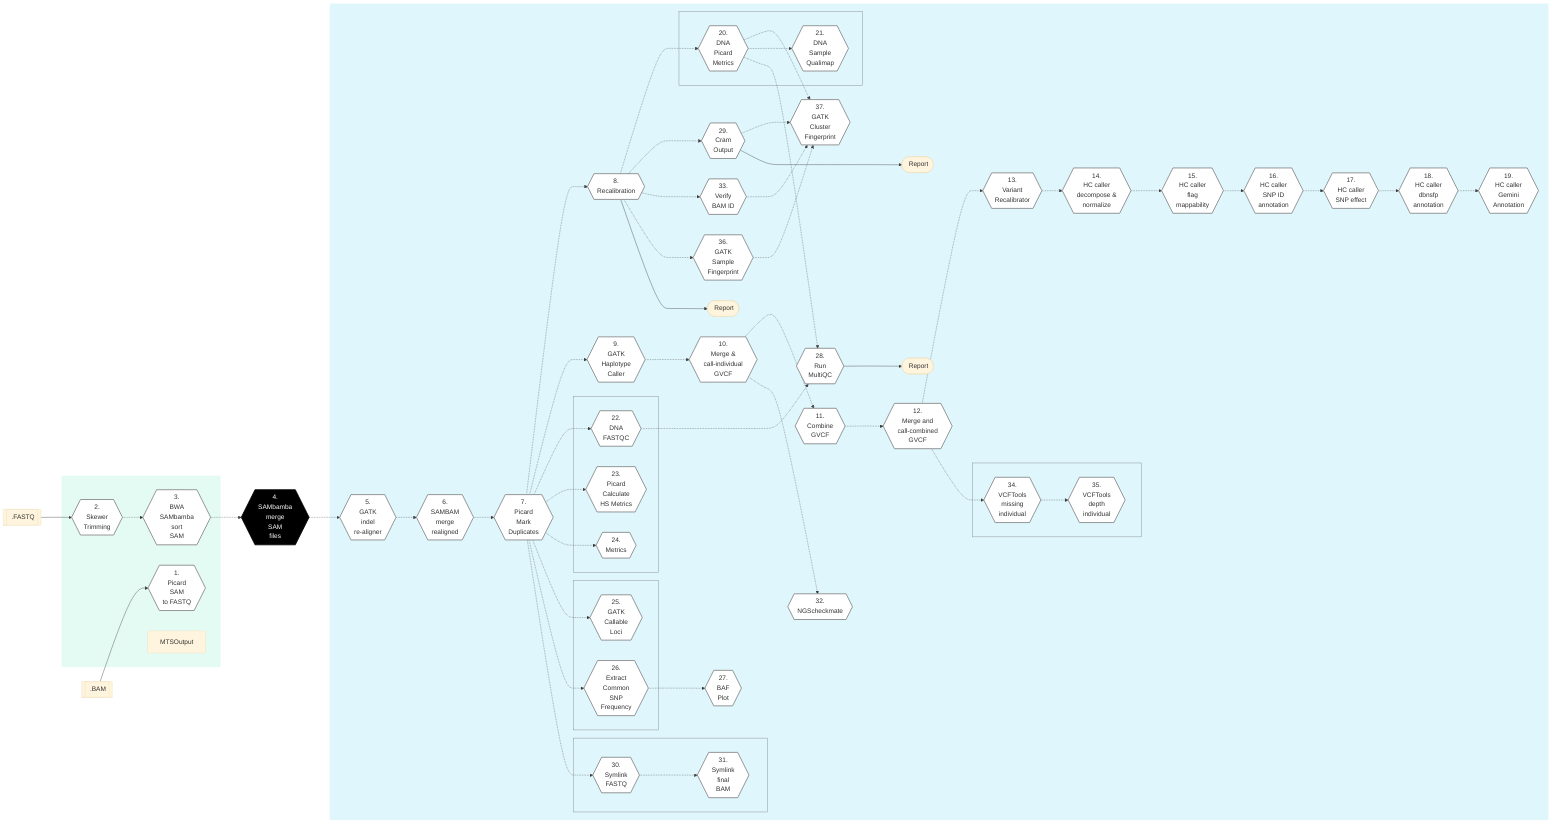 %%{init: {'theme': 'base', 'themeVariables': { 'lineColor': '#404040'}}}%%

        %% GenPipes Schema for Covseq.py
        %% Ref: https://bitbucket.org/mugqic/genpipes/src/master/pipelines/dnaseq/
        %% Author Shaloo Shalini <shalz@hotmail.com>
        %% -t MUGQIC

        graph LR
        Node1{{ 1. <br/> Picard <br/>SAM <br/>to FASTQ }}:::nodefill
        Node2{{ 2. <br/> Skewer <br/>Trimming }}:::nodefill
        Node3{{ 3. <br/> BWA <br/>SAMbamba <br/>sort <br/>SAM }}:::nodefill
        Node4{{ 4. <br/> SAMbamba <br/>merge <br/>SAM <br/>files }}:::nodefillblack
        Node5{{ 5. <br/> GATK <br/>indel <br/>re-aligner }}:::nodefill
        Node6{{ 6. <br/> SAMBAM <br/>merge <br/>realigned }}:::nodefill
        Node7{{ 7. <br/> Picard <br/>Mark <br/>Duplicates }}:::nodefill
        Node8{{ 8. <br/> Recalibration }}:::nodefill
        Node9{{ 9. <br/> GATK <br/>Haplotype <br/>Caller }}:::nodefill
        Node10{{ 10. <br/> Merge & <br/>call-individual <br/>GVCF}}:::nodefill
        Node11{{ 11. <br/> Combine <br/>GVCF }}:::nodefill
        Node12{{ 12. <br/> Merge and <br/>call-combined <br/>GVCF }}:::nodefill
        Node13{{ 13. <br/> Variant <br/>Recalibrator }}:::nodefill
        Node14{{ 14. <br/> HC caller <br/>decompose & <br/>normalize }}:::nodefill
        Node15{{ 15. <br/> HC caller <br/>flag <br/>mappability }}:::nodefill
        Node16{{ 16. <br/> HC caller <br/>SNP ID <br/>annotation }}:::nodefill
        Node17{{ 17. <br/> HC caller <br/>SNP effect  }}:::nodefill
        Node18{{ 18. <br/> HC caller <br/>dbnsfp <br/>annotation }}:::nodefill
        Node19{{ 19. <br/> HC caller <br/>Gemini <br/>Annotation }}:::nodefill
        Node20{{ 20. <br/> DNA <br/>Picard <br/>Metrics }}:::nodefill
        Node21{{ 21. <br/> DNA <br/>Sample <br/>Qualimap }}:::nodefill
        Node22{{ 22. <br/> DNA <br/>FASTQC }}:::nodefill
        Node23{{ 23. <br/> Picard <br/>Calculate <br/>HS Metrics }}:::nodefill
        Node24{{ 24. <br/> Metrics }}:::nodefill
        Node25{{ 25. <br/> GATK <br/>Callable <br/>Loci }}:::nodefill
        Node26{{ 26. <br/> Extract <br/>Common <br/>SNP <br/>Frequency }}:::nodefill
        Node27{{ 27. <br/> BAF <br/>Plot }}:::nodefill
        Node28{{ 28. <br/> Run <br/>MultiQC }}:::nodefill
        Node29{{ 29. <br/> Cram <br/>Output }}:::nodefill
        Node30{{ 30. <br/> Symlink <br/>FASTQ }}:::nodefill
        Node31{{ 31. <br/> Symlink <br/>final <br/>BAM }}:::nodefill
        Node32{{ 32. <br/> NGScheckmate }}:::nodefill
        Node33{{ 33. <br/> Verify <br/>BAM ID }}:::nodefill
        Node34{{ 34. <br/> VCFTools <br/>missing <br/>individual }}:::nodefill
        Node35{{ 35. <br/> VCFTools <br/>depth <br/>individual }}:::nodefill
        Node36{{ 36. <br/> GATK <br/>Sample <br/>Fingerprint }}:::nodefill
        Node37{{ 37. <br/> GATK <br/>Cluster <br/>Fingerprint }}:::nodefill

        Input1[[fa:fa-file-archive-o .BAM]]
        Input2[[fa:fa-file-archive-o .FASTQ]]

        RecalibOP([fa:fa-sticky-note-o Report ])
        MultiQCOP([fa:fa-sticky-note-o Report ])
        CramOP([fa:fa-sticky-note-o Report ])

        Input1 --> Node1
        Input2 --> Node2

        Node2 -.-> Node3 -.-> Node4 -.-> Node5 -.-> Node6 -.-> Node7
        Node7 -.-> Node8 & Node9 & Node22 & Node23 & Node24 & Node25 & Node26 & Node30
        Node9 -.-> Node10 -.-> Node11 -.-> Node12 -.-> Node13 -.-> Node14 -.-> Node15 -.-> Node16 -.-> Node17 -.-> Node18 -.-> Node19
        Node8 -.-> Node20 & Node29 & Node33 & Node36 -.-> Node37
        Node10 -.-> Node32
        Node12 -.-> Node34
        Node20 -.-> Node21 & Node28
        Node22 -.-> Node28
        Node26 -.-> Node27
        Node30 -.-> Node31
        Node34 -.-> Node35

        Node8 --> RecalibOP
        Node28 --> MultiQCOP
        Node29 ---> CramOP

        subgraph readSetSteps[" "]
          Node1
          Node2
          Node3
          MTSOutput
        end
        subgraph sampleSetSteps[" "]
          Node5
          Node6
          Node7
          Node8
          Node9
          Node10
          Node11
          Node12
          Node13
          Node14
          Node15
          Node16
          Node17
          Node18
          Node19
          Node20
          Node21
          Node22
          Node23
          Node24
          Node25
          Node26
          Node27
          Node28
          Node29
          Node30
          Node31
          Node32
          Node33
          Node34
          Node35
          Node36
          Node37
          subgraph combo2021[" "]
            Node20
            Node21
          end
          subgraph combo222324[" "]
            Node22
            Node23
            Node24
          end
          subgraph combo2526[" "]
            Node25
            Node26
          end
          subgraph combo3031[" "]
            Node30
            Node31
          end
          subgraph combo3435[" "]
            Node34
            Node35
          end
          RecalibOP
          MultiQCOP
          CramOP
        end

        classDef greenRect fill:#E4FBF4,stroke:white
        class readSetSteps greenRect
        classDef blueRect fill:#DEF6FC,stroke:white
        class sampleSetSteps blueRect
        classDef transparentRect fill:#DEF6FC,stroke:gray
        class combo2021 transparentRect
        class combo222324 transparentRect
        class combo2526 transparentRect
        class combo3031 transparentRect
        class combo3435 transparentRect
        classDef nodefill fill:#ffffff,stroke:gray,stroke-width:2px
        classDef nodefillblack fill:black,stroke:black,color:white,stroke-width:2px